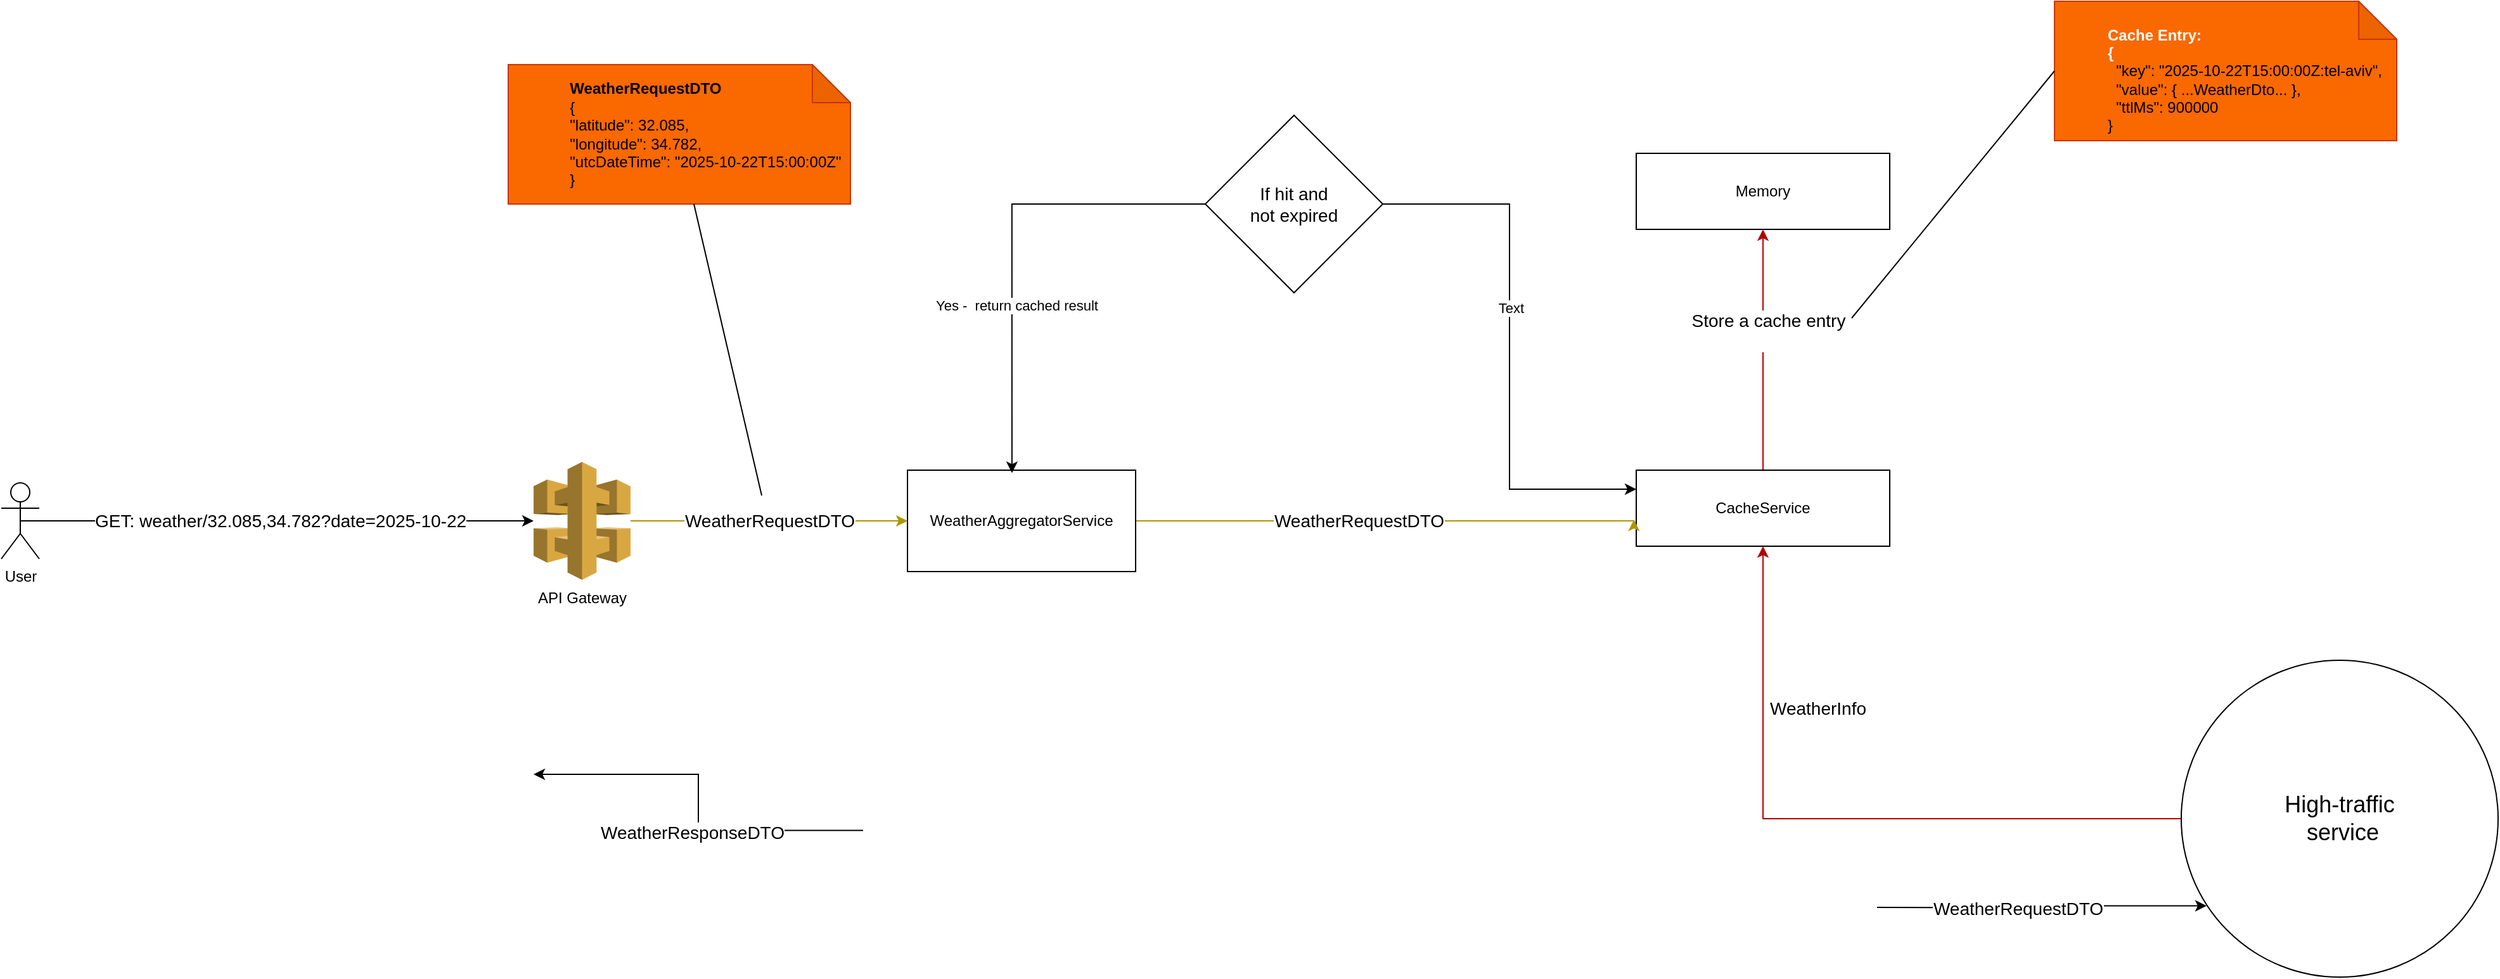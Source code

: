 <mxfile version="28.1.0">
  <diagram name="Page-1" id="XEiT1kLDCRGGdZglAhm5">
    <mxGraphModel dx="1869" dy="1636" grid="1" gridSize="10" guides="1" tooltips="1" connect="1" arrows="1" fold="1" page="1" pageScale="1" pageWidth="850" pageHeight="1100" math="0" shadow="0">
      <root>
        <mxCell id="0" />
        <mxCell id="1" parent="0" />
        <mxCell id="TR1ucW1oZCcEAV0Sezo2-6" style="edgeStyle=orthogonalEdgeStyle;rounded=0;orthogonalLoop=1;jettySize=auto;html=1;exitX=0.5;exitY=0.5;exitDx=0;exitDy=0;exitPerimeter=0;" edge="1" parent="1" source="TR1ucW1oZCcEAV0Sezo2-1" target="TR1ucW1oZCcEAV0Sezo2-39">
          <mxGeometry relative="1" as="geometry" />
        </mxCell>
        <mxCell id="TR1ucW1oZCcEAV0Sezo2-8" value="&lt;font style=&quot;font-size: 14px;&quot;&gt;GET: weather/32.085,34.782?date=2025-10-22&lt;/font&gt;" style="edgeLabel;html=1;align=center;verticalAlign=middle;resizable=0;points=[];" vertex="1" connectable="0" parent="TR1ucW1oZCcEAV0Sezo2-6">
          <mxGeometry x="-0.35" relative="1" as="geometry">
            <mxPoint x="73" as="offset" />
          </mxGeometry>
        </mxCell>
        <mxCell id="TR1ucW1oZCcEAV0Sezo2-1" value="User" style="shape=umlActor;verticalLabelPosition=bottom;verticalAlign=top;html=1;outlineConnect=0;" vertex="1" parent="1">
          <mxGeometry x="-290" y="-100" width="30" height="60" as="geometry" />
        </mxCell>
        <mxCell id="TR1ucW1oZCcEAV0Sezo2-2" value="&lt;font style=&quot;font-size: 18px;&quot;&gt;High-traffic&lt;br&gt;&amp;nbsp;service&lt;/font&gt;" style="ellipse;whiteSpace=wrap;html=1;" vertex="1" parent="1">
          <mxGeometry x="1430" y="40" width="250" height="250" as="geometry" />
        </mxCell>
        <mxCell id="TR1ucW1oZCcEAV0Sezo2-13" style="edgeStyle=orthogonalEdgeStyle;rounded=0;orthogonalLoop=1;jettySize=auto;html=1;entryX=0.08;entryY=0.775;entryDx=0;entryDy=0;entryPerimeter=0;" edge="1" parent="1" target="TR1ucW1oZCcEAV0Sezo2-2">
          <mxGeometry relative="1" as="geometry">
            <mxPoint x="1190.0" y="235" as="sourcePoint" />
          </mxGeometry>
        </mxCell>
        <mxCell id="TR1ucW1oZCcEAV0Sezo2-21" value="&lt;span style=&quot;font-size: 14px;&quot;&gt;WeatherRequestDTO&lt;/span&gt;" style="edgeLabel;html=1;align=center;verticalAlign=middle;resizable=0;points=[];" vertex="1" connectable="0" parent="TR1ucW1oZCcEAV0Sezo2-13">
          <mxGeometry x="-0.436" y="3" relative="1" as="geometry">
            <mxPoint x="37" y="3" as="offset" />
          </mxGeometry>
        </mxCell>
        <mxCell id="TR1ucW1oZCcEAV0Sezo2-16" style="edgeStyle=orthogonalEdgeStyle;rounded=0;orthogonalLoop=1;jettySize=auto;html=1;exitX=0;exitY=0.419;exitDx=0;exitDy=0;exitPerimeter=0;" edge="1" parent="1">
          <mxGeometry relative="1" as="geometry">
            <mxPoint x="390.0" y="174.25" as="sourcePoint" />
            <mxPoint x="130" y="130" as="targetPoint" />
            <Array as="points">
              <mxPoint x="260" y="174" />
              <mxPoint x="260" y="130" />
              <mxPoint x="130" y="130" />
            </Array>
          </mxGeometry>
        </mxCell>
        <mxCell id="TR1ucW1oZCcEAV0Sezo2-17" value="&lt;font style=&quot;font-size: 14px;&quot;&gt;WeatherResponseDTO&lt;/font&gt;" style="edgeLabel;html=1;align=center;verticalAlign=middle;resizable=0;points=[];" vertex="1" connectable="0" parent="TR1ucW1oZCcEAV0Sezo2-16">
          <mxGeometry x="-0.44" y="1" relative="1" as="geometry">
            <mxPoint x="-50" as="offset" />
          </mxGeometry>
        </mxCell>
        <mxCell id="TR1ucW1oZCcEAV0Sezo2-20" style="edgeStyle=orthogonalEdgeStyle;rounded=0;orthogonalLoop=1;jettySize=auto;html=1;fillColor=#e51400;strokeColor=#B20000;" edge="1" parent="1" source="TR1ucW1oZCcEAV0Sezo2-2" target="TR1ucW1oZCcEAV0Sezo2-30">
          <mxGeometry relative="1" as="geometry" />
        </mxCell>
        <mxCell id="TR1ucW1oZCcEAV0Sezo2-22" value="&lt;font style=&quot;font-size: 14px;&quot;&gt;WeatherInfo&lt;/font&gt;" style="edgeLabel;html=1;align=center;verticalAlign=middle;resizable=0;points=[];" vertex="1" connectable="0" parent="TR1ucW1oZCcEAV0Sezo2-20">
          <mxGeometry x="0.547" y="-4" relative="1" as="geometry">
            <mxPoint x="39" y="4" as="offset" />
          </mxGeometry>
        </mxCell>
        <mxCell id="TR1ucW1oZCcEAV0Sezo2-45" style="edgeStyle=orthogonalEdgeStyle;rounded=0;orthogonalLoop=1;jettySize=auto;html=1;exitX=0.5;exitY=0;exitDx=0;exitDy=0;entryX=0.5;entryY=1;entryDx=0;entryDy=0;fillColor=#e51400;strokeColor=#B20000;" edge="1" parent="1" source="TR1ucW1oZCcEAV0Sezo2-30" target="TR1ucW1oZCcEAV0Sezo2-32">
          <mxGeometry relative="1" as="geometry" />
        </mxCell>
        <mxCell id="TR1ucW1oZCcEAV0Sezo2-46" value="&lt;font style=&quot;font-size: 14px;&quot;&gt;Store a cache entry&lt;br&gt;&lt;br&gt;&lt;/font&gt;" style="edgeLabel;html=1;align=center;verticalAlign=middle;resizable=0;points=[];" vertex="1" connectable="0" parent="TR1ucW1oZCcEAV0Sezo2-45">
          <mxGeometry x="0.164" y="-4" relative="1" as="geometry">
            <mxPoint as="offset" />
          </mxGeometry>
        </mxCell>
        <mxCell id="TR1ucW1oZCcEAV0Sezo2-30" value="CacheService" style="rounded=0;whiteSpace=wrap;html=1;" vertex="1" parent="1">
          <mxGeometry x="1000" y="-110" width="200" height="60" as="geometry" />
        </mxCell>
        <mxCell id="TR1ucW1oZCcEAV0Sezo2-32" value="Memory" style="rounded=0;whiteSpace=wrap;html=1;" vertex="1" parent="1">
          <mxGeometry x="1000" y="-360" width="200" height="60" as="geometry" />
        </mxCell>
        <mxCell id="TR1ucW1oZCcEAV0Sezo2-42" style="edgeStyle=orthogonalEdgeStyle;rounded=0;orthogonalLoop=1;jettySize=auto;html=1;entryX=0;entryY=0.5;entryDx=0;entryDy=0;fillColor=#e3c800;strokeColor=#B09500;" edge="1" parent="1" source="TR1ucW1oZCcEAV0Sezo2-39" target="TR1ucW1oZCcEAV0Sezo2-52">
          <mxGeometry relative="1" as="geometry">
            <mxPoint x="450" y="-70" as="targetPoint" />
          </mxGeometry>
        </mxCell>
        <mxCell id="TR1ucW1oZCcEAV0Sezo2-43" value="&lt;span style=&quot;font-size: 14px;&quot;&gt;WeatherRequestDTO&lt;/span&gt;" style="edgeLabel;html=1;align=center;verticalAlign=middle;resizable=0;points=[];" vertex="1" connectable="0" parent="TR1ucW1oZCcEAV0Sezo2-42">
          <mxGeometry x="-0.46" y="1" relative="1" as="geometry">
            <mxPoint x="50" y="1" as="offset" />
          </mxGeometry>
        </mxCell>
        <mxCell id="TR1ucW1oZCcEAV0Sezo2-39" value="&lt;span style=&quot;text-wrap-mode: wrap;&quot;&gt;API Gateway&lt;/span&gt;" style="outlineConnect=0;dashed=0;verticalLabelPosition=bottom;verticalAlign=top;align=center;html=1;shape=mxgraph.aws3.api_gateway;fillColor=#D9A741;gradientColor=none;" vertex="1" parent="1">
          <mxGeometry x="130" y="-116.5" width="76.5" height="93" as="geometry" />
        </mxCell>
        <mxCell id="TR1ucW1oZCcEAV0Sezo2-48" value="&lt;blockquote style=&quot;margin: 0 0 0 40px; border: none; padding: 0px;&quot;&gt;&lt;div&gt;&amp;nbsp;&amp;nbsp;&lt;/div&gt;&lt;b style=&quot;text-align: center; text-wrap-mode: nowrap;&quot;&gt;&lt;font style=&quot;color: light-dark(rgb(255, 255, 255), rgb(255, 255, 255));&quot;&gt;Cache Entry:&lt;br&gt;{&lt;br&gt;&lt;/font&gt;&lt;/b&gt;&lt;div&gt;&amp;nbsp; &quot;key&quot;: &quot;2025-10-22T15:00:00Z:tel-aviv&quot;,&lt;/div&gt;&lt;div&gt;&amp;nbsp; &quot;value&quot;: { ...WeatherDto... },&lt;/div&gt;&lt;div&gt;&amp;nbsp; &quot;ttlMs&quot;: 900000&lt;br&gt;}&lt;/div&gt;&lt;/blockquote&gt;" style="shape=note;whiteSpace=wrap;html=1;backgroundOutline=1;darkOpacity=0.05;fillColor=#fa6800;strokeColor=#C73500;fontColor=#000000;align=left;" vertex="1" parent="1">
          <mxGeometry x="1330" y="-480" width="270" height="110" as="geometry" />
        </mxCell>
        <mxCell id="TR1ucW1oZCcEAV0Sezo2-50" value="" style="endArrow=none;html=1;rounded=0;entryX=0;entryY=0.5;entryDx=0;entryDy=0;entryPerimeter=0;" edge="1" parent="1" target="TR1ucW1oZCcEAV0Sezo2-48">
          <mxGeometry width="50" height="50" relative="1" as="geometry">
            <mxPoint x="1170" y="-230" as="sourcePoint" />
            <mxPoint x="1220" y="-280" as="targetPoint" />
          </mxGeometry>
        </mxCell>
        <mxCell id="TR1ucW1oZCcEAV0Sezo2-55" style="edgeStyle=orthogonalEdgeStyle;rounded=0;orthogonalLoop=1;jettySize=auto;html=1;fillColor=#e3c800;strokeColor=#B09500;entryX=-0.009;entryY=0.65;entryDx=0;entryDy=0;entryPerimeter=0;" edge="1" parent="1" source="TR1ucW1oZCcEAV0Sezo2-52" target="TR1ucW1oZCcEAV0Sezo2-30">
          <mxGeometry relative="1" as="geometry">
            <mxPoint x="730" y="-250" as="targetPoint" />
            <Array as="points">
              <mxPoint x="998" y="-70" />
            </Array>
          </mxGeometry>
        </mxCell>
        <mxCell id="TR1ucW1oZCcEAV0Sezo2-61" value="&lt;span style=&quot;font-size: 14px;&quot;&gt;WeatherRequestDTO&lt;br&gt;&lt;/span&gt;" style="edgeLabel;html=1;align=center;verticalAlign=middle;resizable=0;points=[];" vertex="1" connectable="0" parent="TR1ucW1oZCcEAV0Sezo2-55">
          <mxGeometry x="0.428" y="-2" relative="1" as="geometry">
            <mxPoint x="-106" y="-2" as="offset" />
          </mxGeometry>
        </mxCell>
        <mxCell id="TR1ucW1oZCcEAV0Sezo2-52" value="WeatherAggregatorService" style="whiteSpace=wrap;html=1;" vertex="1" parent="1">
          <mxGeometry x="425" y="-110" width="180" height="80" as="geometry" />
        </mxCell>
        <mxCell id="TR1ucW1oZCcEAV0Sezo2-57" style="edgeStyle=orthogonalEdgeStyle;rounded=0;orthogonalLoop=1;jettySize=auto;html=1;entryX=0;entryY=0.25;entryDx=0;entryDy=0;" edge="1" parent="1" source="TR1ucW1oZCcEAV0Sezo2-56" target="TR1ucW1oZCcEAV0Sezo2-30">
          <mxGeometry relative="1" as="geometry" />
        </mxCell>
        <mxCell id="TR1ucW1oZCcEAV0Sezo2-58" value="Text" style="edgeLabel;html=1;align=center;verticalAlign=middle;resizable=0;points=[];" vertex="1" connectable="0" parent="TR1ucW1oZCcEAV0Sezo2-57">
          <mxGeometry x="-0.145" y="1" relative="1" as="geometry">
            <mxPoint as="offset" />
          </mxGeometry>
        </mxCell>
        <mxCell id="TR1ucW1oZCcEAV0Sezo2-56" value="&lt;font style=&quot;font-size: 14px;&quot;&gt;If hit and &lt;br&gt;not expired&lt;/font&gt;" style="rhombus;whiteSpace=wrap;html=1;" vertex="1" parent="1">
          <mxGeometry x="660" y="-390" width="140" height="140" as="geometry" />
        </mxCell>
        <mxCell id="TR1ucW1oZCcEAV0Sezo2-59" style="edgeStyle=orthogonalEdgeStyle;rounded=0;orthogonalLoop=1;jettySize=auto;html=1;exitX=0;exitY=0.5;exitDx=0;exitDy=0;entryX=0.458;entryY=0.028;entryDx=0;entryDy=0;entryPerimeter=0;" edge="1" parent="1" source="TR1ucW1oZCcEAV0Sezo2-56" target="TR1ucW1oZCcEAV0Sezo2-52">
          <mxGeometry relative="1" as="geometry" />
        </mxCell>
        <mxCell id="TR1ucW1oZCcEAV0Sezo2-60" value="Yes -&amp;nbsp;&amp;nbsp;return cached result" style="edgeLabel;html=1;align=center;verticalAlign=middle;resizable=0;points=[];" vertex="1" connectable="0" parent="TR1ucW1oZCcEAV0Sezo2-59">
          <mxGeometry x="0.271" y="3" relative="1" as="geometry">
            <mxPoint as="offset" />
          </mxGeometry>
        </mxCell>
        <mxCell id="TR1ucW1oZCcEAV0Sezo2-63" value="&lt;blockquote style=&quot;margin: 0 0 0 40px; border: none; padding: 0px;&quot;&gt;&lt;div&gt;&lt;font&gt;&amp;nbsp;&amp;nbsp;&lt;b style=&quot;background-color: transparent; text-wrap-mode: nowrap; text-align: center;&quot;&gt;WeatherRequestDTO&lt;/b&gt;&lt;/font&gt;&lt;/div&gt;&lt;div&gt;&lt;font&gt;&amp;nbsp;&amp;nbsp;&lt;span style=&quot;background-color: transparent;&quot;&gt;{&lt;/span&gt;&lt;br&gt;&lt;/font&gt;&lt;/div&gt;&lt;div&gt;&lt;font&gt;&amp;nbsp; &quot;latitude&quot;: 32.085,&lt;/font&gt;&lt;/div&gt;&lt;div&gt;&lt;font&gt;&amp;nbsp; &quot;longitude&quot;: 34.782,&lt;/font&gt;&lt;/div&gt;&lt;div&gt;&lt;font&gt;&amp;nbsp; &quot;utcDateTime&quot;: &quot;2025-10-22T15:00:00Z&quot;&lt;/font&gt;&lt;/div&gt;&lt;div&gt;&lt;font&gt;&amp;nbsp; }&lt;/font&gt;&lt;/div&gt;&lt;/blockquote&gt;" style="shape=note;whiteSpace=wrap;html=1;backgroundOutline=1;darkOpacity=0.05;fillColor=#fa6800;strokeColor=#C73500;fontColor=#000000;align=left;" vertex="1" parent="1">
          <mxGeometry x="110" y="-430" width="270" height="110" as="geometry" />
        </mxCell>
        <mxCell id="TR1ucW1oZCcEAV0Sezo2-64" value="" style="endArrow=none;html=1;rounded=0;" edge="1" parent="1">
          <mxGeometry width="50" height="50" relative="1" as="geometry">
            <mxPoint x="310" y="-90" as="sourcePoint" />
            <mxPoint x="256.5" y="-320" as="targetPoint" />
          </mxGeometry>
        </mxCell>
      </root>
    </mxGraphModel>
  </diagram>
</mxfile>
